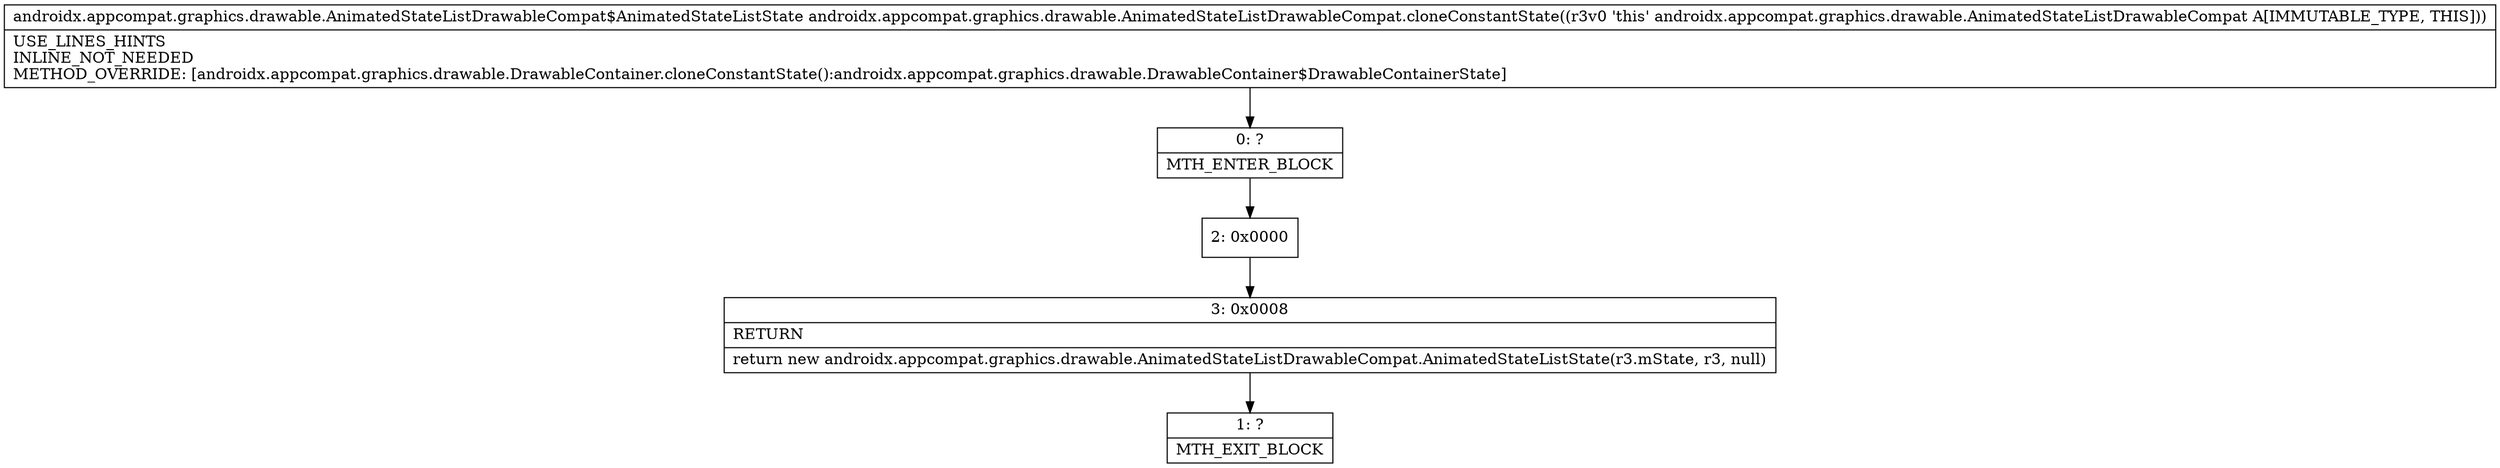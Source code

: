 digraph "CFG forandroidx.appcompat.graphics.drawable.AnimatedStateListDrawableCompat.cloneConstantState()Landroidx\/appcompat\/graphics\/drawable\/AnimatedStateListDrawableCompat$AnimatedStateListState;" {
Node_0 [shape=record,label="{0\:\ ?|MTH_ENTER_BLOCK\l}"];
Node_2 [shape=record,label="{2\:\ 0x0000}"];
Node_3 [shape=record,label="{3\:\ 0x0008|RETURN\l|return new androidx.appcompat.graphics.drawable.AnimatedStateListDrawableCompat.AnimatedStateListState(r3.mState, r3, null)\l}"];
Node_1 [shape=record,label="{1\:\ ?|MTH_EXIT_BLOCK\l}"];
MethodNode[shape=record,label="{androidx.appcompat.graphics.drawable.AnimatedStateListDrawableCompat$AnimatedStateListState androidx.appcompat.graphics.drawable.AnimatedStateListDrawableCompat.cloneConstantState((r3v0 'this' androidx.appcompat.graphics.drawable.AnimatedStateListDrawableCompat A[IMMUTABLE_TYPE, THIS]))  | USE_LINES_HINTS\lINLINE_NOT_NEEDED\lMETHOD_OVERRIDE: [androidx.appcompat.graphics.drawable.DrawableContainer.cloneConstantState():androidx.appcompat.graphics.drawable.DrawableContainer$DrawableContainerState]\l}"];
MethodNode -> Node_0;Node_0 -> Node_2;
Node_2 -> Node_3;
Node_3 -> Node_1;
}

